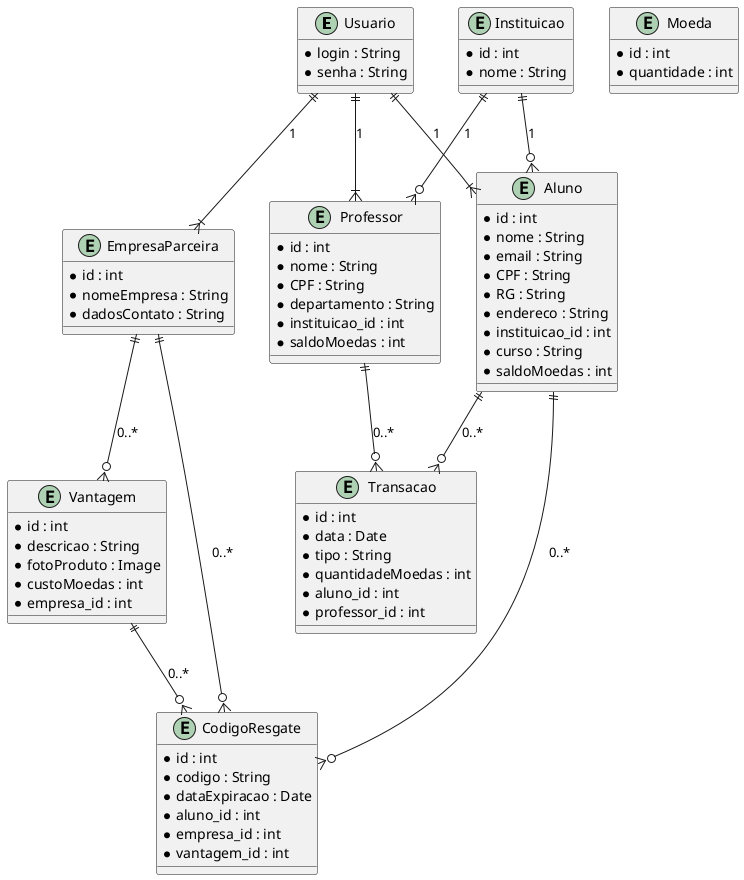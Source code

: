 @startuml

entity Usuario {
  *login : String
  *senha : String
}

entity Aluno {
  *id : int
  *nome : String
  *email : String
  *CPF : String
  *RG : String
  *endereco : String
  *instituicao_id : int
  *curso : String
  *saldoMoedas : int
}

entity Professor {
  *id : int
  *nome : String
  *CPF : String
  *departamento : String
  *instituicao_id : int
  *saldoMoedas : int
}

entity EmpresaParceira {
  *id : int
  *nomeEmpresa : String
  *dadosContato : String
}

entity Instituicao {
  *id : int
  *nome : String
}

entity Moeda {
  *id : int
  *quantidade : int
}

entity Vantagem {
  *id : int
  *descricao : String
  *fotoProduto : Image
  *custoMoedas : int
  *empresa_id : int
}

entity Transacao {
  *id : int
  *data : Date
  *tipo : String
  *quantidadeMoedas : int
  *aluno_id : int
  *professor_id : int
}

entity CodigoResgate {
  *id : int
  *codigo : String
  *dataExpiracao : Date
  *aluno_id : int
  *empresa_id : int
  *vantagem_id : int
}

' Relacionamentos
Usuario ||--|{ Aluno : "1"
Usuario ||--|{ Professor : "1"
Usuario ||--|{ EmpresaParceira : "1"

Instituicao ||--o{ Professor : "1"
Instituicao ||--o{ Aluno : "1"

Aluno ||--o{ Transacao : "0..*"
Professor ||--o{ Transacao : "0..*"

Aluno ||--o{ CodigoResgate : "0..*"
EmpresaParceira ||--o{ CodigoResgate : "0..*"
Vantagem ||--o{ CodigoResgate : "0..*"

EmpresaParceira ||--o{ Vantagem : "0..*"

@enduml
